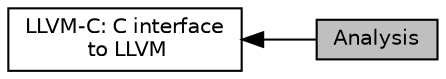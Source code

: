 digraph "Analysis"
{
  bgcolor="transparent";
  edge [fontname="Helvetica",fontsize="10",labelfontname="Helvetica",labelfontsize="10"];
  node [fontname="Helvetica",fontsize="10",shape=box];
  rankdir=LR;
  Node1 [label="Analysis",height=0.2,width=0.4,color="black", fillcolor="grey75", style="filled", fontcolor="black",tooltip=" "];
  Node2 [label="LLVM-C: C interface\l to LLVM",height=0.2,width=0.4,color="black",URL="$group__LLVMC.html",tooltip="This module exposes parts of the LLVM library as a C API."];
  Node2->Node1 [shape=plaintext, dir="back", style="solid"];
}
